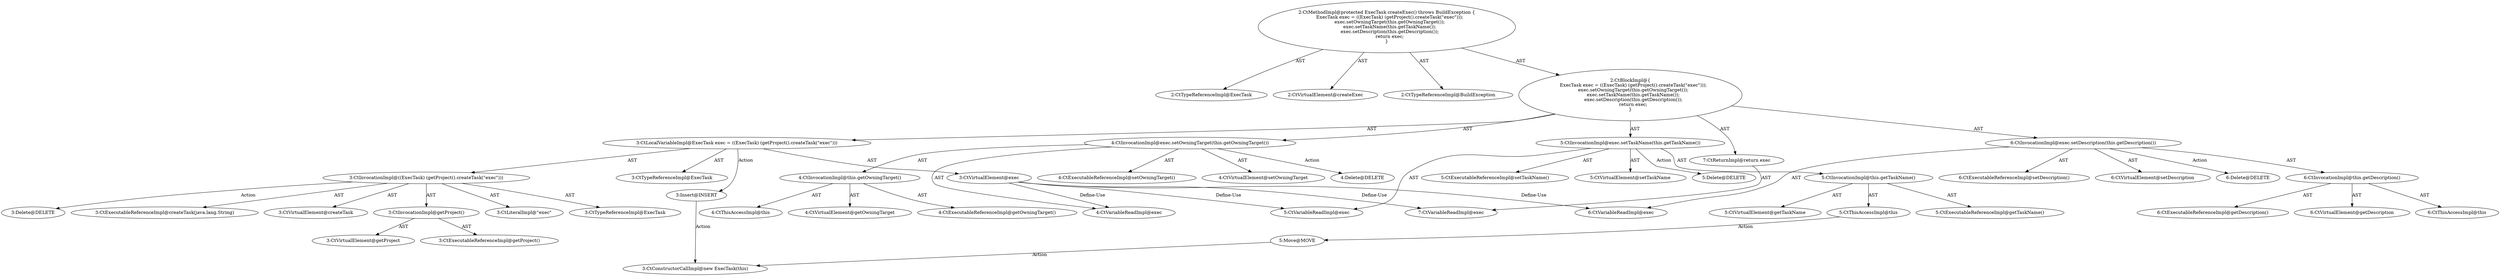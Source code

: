 digraph "createExec#?" {
0 [label="2:CtTypeReferenceImpl@ExecTask" shape=ellipse]
1 [label="2:CtVirtualElement@createExec" shape=ellipse]
2 [label="2:CtTypeReferenceImpl@BuildException" shape=ellipse]
3 [label="3:CtTypeReferenceImpl@ExecTask" shape=ellipse]
4 [label="3:CtExecutableReferenceImpl@createTask(java.lang.String)" shape=ellipse]
5 [label="3:CtVirtualElement@createTask" shape=ellipse]
6 [label="3:CtExecutableReferenceImpl@getProject()" shape=ellipse]
7 [label="3:CtVirtualElement@getProject" shape=ellipse]
8 [label="3:CtInvocationImpl@getProject()" shape=ellipse]
9 [label="3:CtLiteralImpl@\"exec\"" shape=ellipse]
10 [label="3:CtInvocationImpl@((ExecTask) (getProject().createTask(\"exec\")))" shape=ellipse]
11 [label="3:CtTypeReferenceImpl@ExecTask" shape=ellipse]
12 [label="3:CtVirtualElement@exec" shape=ellipse]
13 [label="3:CtLocalVariableImpl@ExecTask exec = ((ExecTask) (getProject().createTask(\"exec\")))" shape=ellipse]
14 [label="4:CtExecutableReferenceImpl@setOwningTarget()" shape=ellipse]
15 [label="4:CtVirtualElement@setOwningTarget" shape=ellipse]
16 [label="4:CtVariableReadImpl@exec" shape=ellipse]
17 [label="4:CtExecutableReferenceImpl@getOwningTarget()" shape=ellipse]
18 [label="4:CtVirtualElement@getOwningTarget" shape=ellipse]
19 [label="4:CtThisAccessImpl@this" shape=ellipse]
20 [label="4:CtInvocationImpl@this.getOwningTarget()" shape=ellipse]
21 [label="4:CtInvocationImpl@exec.setOwningTarget(this.getOwningTarget())" shape=ellipse]
22 [label="5:CtExecutableReferenceImpl@setTaskName()" shape=ellipse]
23 [label="5:CtVirtualElement@setTaskName" shape=ellipse]
24 [label="5:CtVariableReadImpl@exec" shape=ellipse]
25 [label="5:CtExecutableReferenceImpl@getTaskName()" shape=ellipse]
26 [label="5:CtVirtualElement@getTaskName" shape=ellipse]
27 [label="5:CtThisAccessImpl@this" shape=ellipse]
28 [label="5:CtInvocationImpl@this.getTaskName()" shape=ellipse]
29 [label="5:CtInvocationImpl@exec.setTaskName(this.getTaskName())" shape=ellipse]
30 [label="6:CtExecutableReferenceImpl@setDescription()" shape=ellipse]
31 [label="6:CtVirtualElement@setDescription" shape=ellipse]
32 [label="6:CtVariableReadImpl@exec" shape=ellipse]
33 [label="6:CtExecutableReferenceImpl@getDescription()" shape=ellipse]
34 [label="6:CtVirtualElement@getDescription" shape=ellipse]
35 [label="6:CtThisAccessImpl@this" shape=ellipse]
36 [label="6:CtInvocationImpl@this.getDescription()" shape=ellipse]
37 [label="6:CtInvocationImpl@exec.setDescription(this.getDescription())" shape=ellipse]
38 [label="7:CtVariableReadImpl@exec" shape=ellipse]
39 [label="7:CtReturnImpl@return exec" shape=ellipse]
40 [label="2:CtBlockImpl@\{
    ExecTask exec = ((ExecTask) (getProject().createTask(\"exec\")));
    exec.setOwningTarget(this.getOwningTarget());
    exec.setTaskName(this.getTaskName());
    exec.setDescription(this.getDescription());
    return exec;
\}" shape=ellipse]
41 [label="2:CtMethodImpl@protected ExecTask createExec() throws BuildException \{
    ExecTask exec = ((ExecTask) (getProject().createTask(\"exec\")));
    exec.setOwningTarget(this.getOwningTarget());
    exec.setTaskName(this.getTaskName());
    exec.setDescription(this.getDescription());
    return exec;
\}" shape=ellipse]
42 [label="3:Delete@DELETE" shape=ellipse]
43 [label="4:Delete@DELETE" shape=ellipse]
44 [label="5:Delete@DELETE" shape=ellipse]
45 [label="6:Delete@DELETE" shape=ellipse]
46 [label="3:Insert@INSERT" shape=ellipse]
47 [label="3:CtConstructorCallImpl@new ExecTask(this)" shape=ellipse]
48 [label="5:Move@MOVE" shape=ellipse]
8 -> 7 [label="AST"];
8 -> 6 [label="AST"];
10 -> 5 [label="AST"];
10 -> 11 [label="AST"];
10 -> 8 [label="AST"];
10 -> 4 [label="AST"];
10 -> 9 [label="AST"];
10 -> 42 [label="Action"];
12 -> 16 [label="Define-Use"];
12 -> 24 [label="Define-Use"];
12 -> 32 [label="Define-Use"];
12 -> 38 [label="Define-Use"];
13 -> 12 [label="AST"];
13 -> 3 [label="AST"];
13 -> 10 [label="AST"];
13 -> 46 [label="Action"];
20 -> 18 [label="AST"];
20 -> 19 [label="AST"];
20 -> 17 [label="AST"];
21 -> 15 [label="AST"];
21 -> 16 [label="AST"];
21 -> 14 [label="AST"];
21 -> 20 [label="AST"];
21 -> 43 [label="Action"];
27 -> 48 [label="Action"];
28 -> 26 [label="AST"];
28 -> 27 [label="AST"];
28 -> 25 [label="AST"];
29 -> 23 [label="AST"];
29 -> 24 [label="AST"];
29 -> 22 [label="AST"];
29 -> 28 [label="AST"];
29 -> 44 [label="Action"];
36 -> 34 [label="AST"];
36 -> 35 [label="AST"];
36 -> 33 [label="AST"];
37 -> 31 [label="AST"];
37 -> 32 [label="AST"];
37 -> 30 [label="AST"];
37 -> 36 [label="AST"];
37 -> 45 [label="Action"];
39 -> 38 [label="AST"];
40 -> 13 [label="AST"];
40 -> 21 [label="AST"];
40 -> 29 [label="AST"];
40 -> 37 [label="AST"];
40 -> 39 [label="AST"];
41 -> 1 [label="AST"];
41 -> 0 [label="AST"];
41 -> 2 [label="AST"];
41 -> 40 [label="AST"];
46 -> 47 [label="Action"];
48 -> 47 [label="Action"];
}